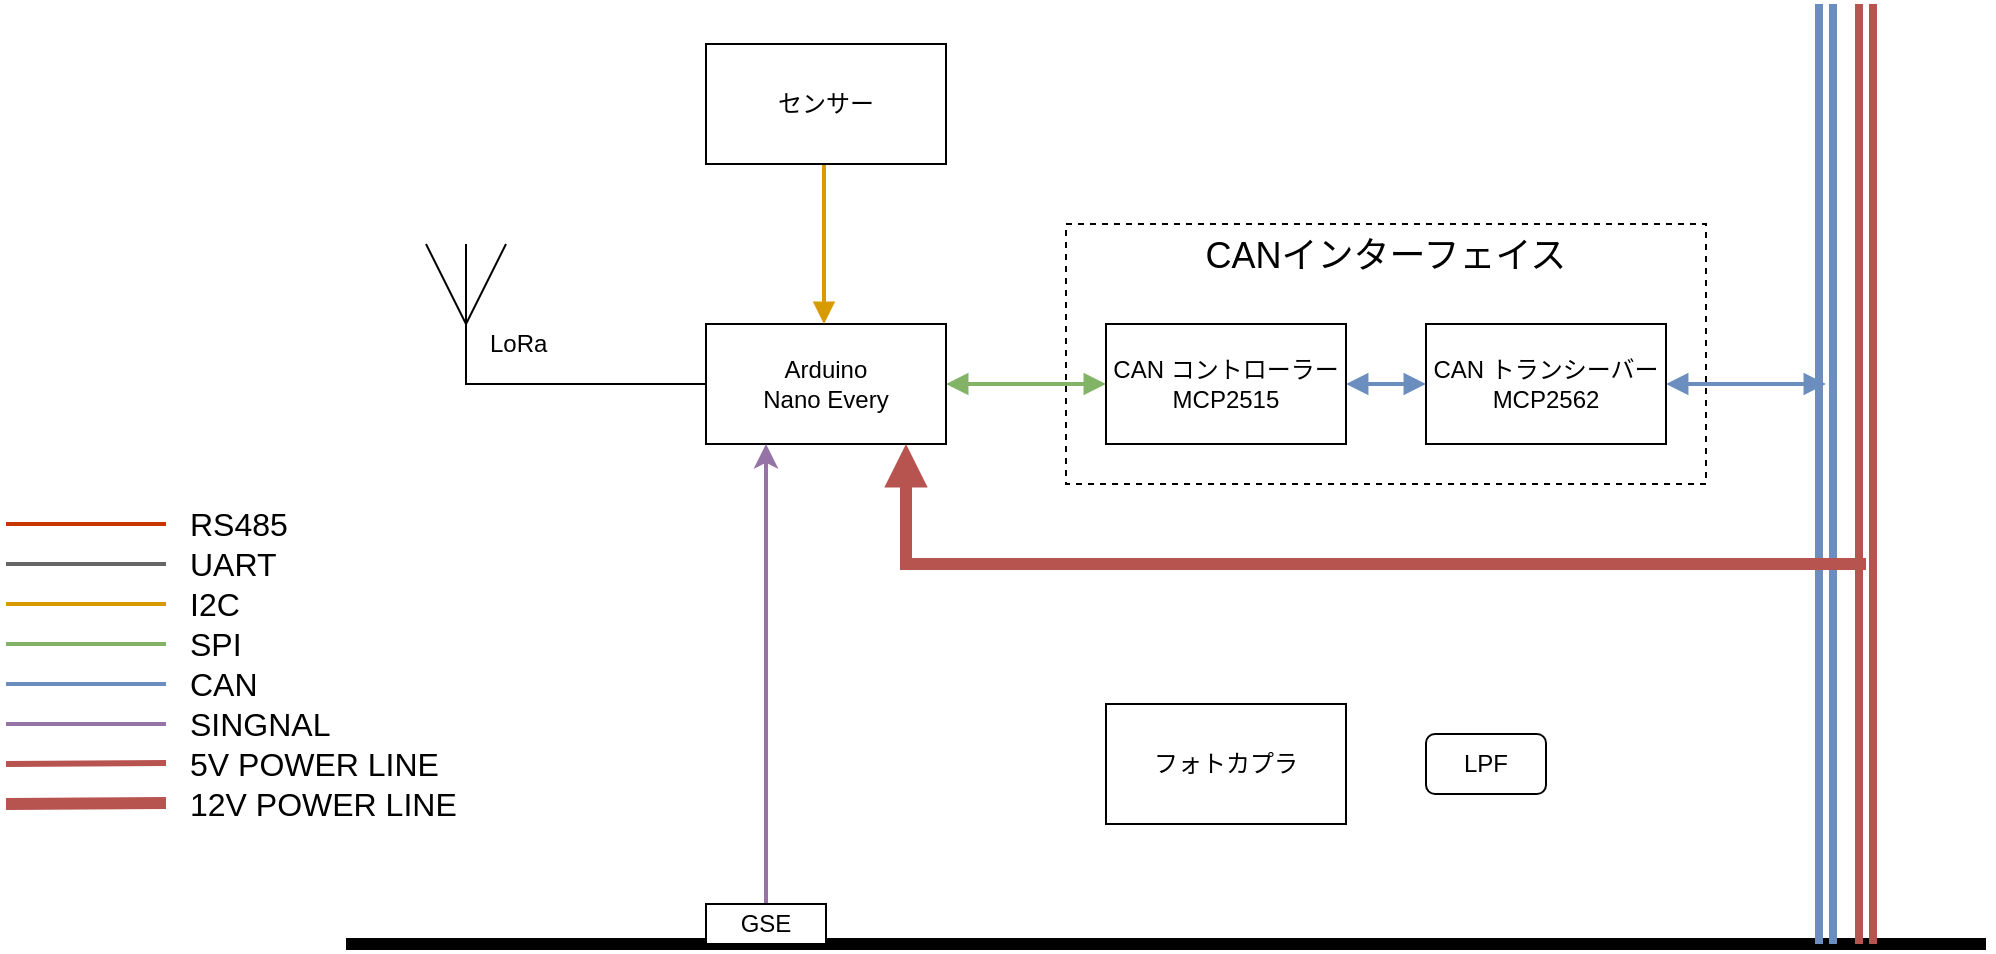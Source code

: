 <mxfile>
    <diagram name="ページ1" id="N4X7iC3FwvP-9spLoHvI">
        <mxGraphModel dx="632" dy="-362" grid="1" gridSize="10" guides="1" tooltips="1" connect="1" arrows="1" fold="1" page="1" pageScale="1" pageWidth="1169" pageHeight="827" math="0" shadow="0">
            <root>
                <mxCell id="0"/>
                <mxCell id="1" parent="0"/>
                <mxCell id="5nWp3kDjjZpovWfEtGyb-13" value="" style="endArrow=none;html=1;rounded=0;strokeWidth=6;" parent="1" edge="1">
                    <mxGeometry width="50" height="50" relative="1" as="geometry">
                        <mxPoint x="340" y="1510" as="sourcePoint"/>
                        <mxPoint x="1160" y="1510" as="targetPoint"/>
                    </mxGeometry>
                </mxCell>
                <mxCell id="5nWp3kDjjZpovWfEtGyb-11" value="" style="rounded=0;whiteSpace=wrap;html=1;dashed=1;" parent="1" vertex="1">
                    <mxGeometry x="700" y="1150" width="320" height="130" as="geometry"/>
                </mxCell>
                <mxCell id="zv-5xnGO9yxqkZcnvnEC-6" value="" style="endArrow=none;html=1;rounded=0;strokeWidth=3;endFill=0;" parent="1" edge="1">
                    <mxGeometry width="50" height="50" relative="1" as="geometry">
                        <mxPoint x="510" y="1180" as="sourcePoint"/>
                        <mxPoint x="510" y="1180" as="targetPoint"/>
                        <Array as="points">
                            <mxPoint x="510" y="1180"/>
                        </Array>
                    </mxGeometry>
                </mxCell>
                <mxCell id="5nWp3kDjjZpovWfEtGyb-10" value="" style="edgeStyle=orthogonalEdgeStyle;rounded=0;orthogonalLoop=1;jettySize=auto;html=1;strokeWidth=2;startArrow=block;startFill=1;endArrow=block;endFill=1;fillColor=#d5e8d4;strokeColor=#82b366;" parent="1" source="5nWp3kDjjZpovWfEtGyb-1" target="5nWp3kDjjZpovWfEtGyb-7" edge="1">
                    <mxGeometry relative="1" as="geometry"/>
                </mxCell>
                <mxCell id="5nWp3kDjjZpovWfEtGyb-1" value="Arduino&lt;br&gt;Nano Every" style="rounded=0;whiteSpace=wrap;html=1;" parent="1" vertex="1">
                    <mxGeometry x="520" y="1200" width="120" height="60" as="geometry"/>
                </mxCell>
                <mxCell id="5nWp3kDjjZpovWfEtGyb-5" value="" style="endArrow=none;html=1;rounded=0;shape=link;fillColor=#dae8fc;strokeColor=#6c8ebf;strokeWidth=4;" parent="1" edge="1">
                    <mxGeometry width="50" height="50" relative="1" as="geometry">
                        <mxPoint x="1080" y="1510" as="sourcePoint"/>
                        <mxPoint x="1080" y="1040" as="targetPoint"/>
                    </mxGeometry>
                </mxCell>
                <mxCell id="5nWp3kDjjZpovWfEtGyb-8" style="edgeStyle=orthogonalEdgeStyle;rounded=0;orthogonalLoop=1;jettySize=auto;html=1;endArrow=block;endFill=1;fillColor=#dae8fc;strokeColor=#6c8ebf;strokeWidth=2;startArrow=block;startFill=1;" parent="1" source="5nWp3kDjjZpovWfEtGyb-6" edge="1">
                    <mxGeometry relative="1" as="geometry">
                        <mxPoint x="1080" y="1230" as="targetPoint"/>
                    </mxGeometry>
                </mxCell>
                <mxCell id="5nWp3kDjjZpovWfEtGyb-6" value="CAN トランシーバー&lt;br&gt;MCP2562" style="rounded=0;whiteSpace=wrap;html=1;" parent="1" vertex="1">
                    <mxGeometry x="880" y="1200" width="120" height="60" as="geometry"/>
                </mxCell>
                <mxCell id="5nWp3kDjjZpovWfEtGyb-9" value="" style="edgeStyle=orthogonalEdgeStyle;rounded=0;orthogonalLoop=1;jettySize=auto;html=1;fillColor=#dae8fc;strokeColor=#6c8ebf;strokeWidth=2;endArrow=block;endFill=1;startArrow=block;startFill=1;" parent="1" source="5nWp3kDjjZpovWfEtGyb-7" target="5nWp3kDjjZpovWfEtGyb-6" edge="1">
                    <mxGeometry relative="1" as="geometry"/>
                </mxCell>
                <mxCell id="5nWp3kDjjZpovWfEtGyb-7" value="CAN コントローラー&lt;br&gt;MCP2515" style="rounded=0;whiteSpace=wrap;html=1;" parent="1" vertex="1">
                    <mxGeometry x="720" y="1200" width="120" height="60" as="geometry"/>
                </mxCell>
                <mxCell id="5nWp3kDjjZpovWfEtGyb-41" style="edgeStyle=orthogonalEdgeStyle;rounded=0;orthogonalLoop=1;jettySize=auto;html=1;entryX=0.25;entryY=1;entryDx=0;entryDy=0;fillColor=#e1d5e7;strokeColor=#9673a6;strokeWidth=2;" parent="1" source="5nWp3kDjjZpovWfEtGyb-14" target="5nWp3kDjjZpovWfEtGyb-1" edge="1">
                    <mxGeometry relative="1" as="geometry"/>
                </mxCell>
                <mxCell id="5nWp3kDjjZpovWfEtGyb-14" value="GSE" style="rounded=0;whiteSpace=wrap;html=1;" parent="1" vertex="1">
                    <mxGeometry x="520" y="1490" width="60" height="20" as="geometry"/>
                </mxCell>
                <mxCell id="5nWp3kDjjZpovWfEtGyb-15" value="LPF" style="rounded=1;whiteSpace=wrap;html=1;" parent="1" vertex="1">
                    <mxGeometry x="880" y="1405" width="60" height="30" as="geometry"/>
                </mxCell>
                <mxCell id="5nWp3kDjjZpovWfEtGyb-16" value="" style="endArrow=none;startArrow=block;html=1;rounded=0;fillColor=#ffe6cc;strokeColor=#d79b00;strokeWidth=2;endFill=0;startFill=1;" parent="1" edge="1">
                    <mxGeometry width="50" height="50" relative="1" as="geometry">
                        <mxPoint x="579" y="1200" as="sourcePoint"/>
                        <mxPoint x="579" y="1120" as="targetPoint"/>
                    </mxGeometry>
                </mxCell>
                <mxCell id="5nWp3kDjjZpovWfEtGyb-17" value="" style="endArrow=none;html=1;rounded=0;strokeWidth=1;" parent="1" edge="1">
                    <mxGeometry width="50" height="50" relative="1" as="geometry">
                        <mxPoint x="400" y="1200" as="sourcePoint"/>
                        <mxPoint x="420" y="1160" as="targetPoint"/>
                    </mxGeometry>
                </mxCell>
                <mxCell id="5nWp3kDjjZpovWfEtGyb-18" value="" style="endArrow=none;startArrow=none;html=1;rounded=0;startFill=0;endFill=0;endSize=6;strokeWidth=1;" parent="1" edge="1">
                    <mxGeometry width="50" height="50" relative="1" as="geometry">
                        <mxPoint x="400" y="1200" as="sourcePoint"/>
                        <mxPoint x="380" y="1160" as="targetPoint"/>
                    </mxGeometry>
                </mxCell>
                <mxCell id="5nWp3kDjjZpovWfEtGyb-19" value="" style="endArrow=none;html=1;rounded=0;exitX=0;exitY=0.5;exitDx=0;exitDy=0;strokeWidth=1;" parent="1" source="5nWp3kDjjZpovWfEtGyb-1" edge="1">
                    <mxGeometry width="50" height="50" relative="1" as="geometry">
                        <mxPoint x="400" y="1260" as="sourcePoint"/>
                        <mxPoint x="400" y="1160" as="targetPoint"/>
                        <Array as="points">
                            <mxPoint x="400" y="1230"/>
                        </Array>
                    </mxGeometry>
                </mxCell>
                <mxCell id="5nWp3kDjjZpovWfEtGyb-20" value="LoRa" style="text;html=1;strokeColor=none;fillColor=none;align=left;verticalAlign=middle;whiteSpace=wrap;rounded=0;" parent="1" vertex="1">
                    <mxGeometry x="410" y="1200" width="80" height="20" as="geometry"/>
                </mxCell>
                <mxCell id="5nWp3kDjjZpovWfEtGyb-23" value="CANインターフェイス" style="text;html=1;strokeColor=none;fillColor=none;align=center;verticalAlign=middle;whiteSpace=wrap;rounded=0;fontSize=18;" parent="1" vertex="1">
                    <mxGeometry x="700" y="1151" width="320" height="30" as="geometry"/>
                </mxCell>
                <mxCell id="5nWp3kDjjZpovWfEtGyb-26" value="" style="endArrow=none;html=1;rounded=0;strokeWidth=2;fillColor=#ffe6cc;strokeColor=#d79b00;" parent="1" edge="1">
                    <mxGeometry width="50" height="50" relative="1" as="geometry">
                        <mxPoint x="170" y="1340" as="sourcePoint"/>
                        <mxPoint x="250" y="1340" as="targetPoint"/>
                    </mxGeometry>
                </mxCell>
                <mxCell id="5nWp3kDjjZpovWfEtGyb-27" value="I2C" style="text;html=1;strokeColor=none;fillColor=none;align=left;verticalAlign=middle;whiteSpace=wrap;rounded=0;fontSize=16;" parent="1" vertex="1">
                    <mxGeometry x="260" y="1330" width="60" height="20" as="geometry"/>
                </mxCell>
                <mxCell id="5nWp3kDjjZpovWfEtGyb-28" value="" style="endArrow=none;html=1;rounded=0;strokeWidth=2;fillColor=#d5e8d4;strokeColor=#82b366;" parent="1" edge="1">
                    <mxGeometry width="50" height="50" relative="1" as="geometry">
                        <mxPoint x="170" y="1360" as="sourcePoint"/>
                        <mxPoint x="250" y="1360" as="targetPoint"/>
                    </mxGeometry>
                </mxCell>
                <mxCell id="5nWp3kDjjZpovWfEtGyb-29" value="SPI" style="text;html=1;strokeColor=none;fillColor=none;align=left;verticalAlign=middle;whiteSpace=wrap;rounded=0;fontSize=16;" parent="1" vertex="1">
                    <mxGeometry x="260" y="1350" width="60" height="20" as="geometry"/>
                </mxCell>
                <mxCell id="5nWp3kDjjZpovWfEtGyb-30" value="" style="endArrow=none;html=1;rounded=0;strokeWidth=2;fillColor=#dae8fc;strokeColor=#6c8ebf;" parent="1" edge="1">
                    <mxGeometry width="50" height="50" relative="1" as="geometry">
                        <mxPoint x="170" y="1380" as="sourcePoint"/>
                        <mxPoint x="250" y="1380" as="targetPoint"/>
                    </mxGeometry>
                </mxCell>
                <mxCell id="5nWp3kDjjZpovWfEtGyb-31" value="CAN" style="text;html=1;strokeColor=none;fillColor=none;align=left;verticalAlign=middle;whiteSpace=wrap;rounded=0;fontSize=16;" parent="1" vertex="1">
                    <mxGeometry x="260" y="1370" width="60" height="20" as="geometry"/>
                </mxCell>
                <mxCell id="5nWp3kDjjZpovWfEtGyb-32" value="" style="endArrow=none;html=1;rounded=0;shape=link;fillColor=#f8cecc;strokeColor=#b85450;strokeWidth=4;" parent="1" edge="1">
                    <mxGeometry width="50" height="50" relative="1" as="geometry">
                        <mxPoint x="1100" y="1510" as="sourcePoint"/>
                        <mxPoint x="1100" y="1040" as="targetPoint"/>
                    </mxGeometry>
                </mxCell>
                <mxCell id="5nWp3kDjjZpovWfEtGyb-33" style="edgeStyle=orthogonalEdgeStyle;rounded=0;orthogonalLoop=1;jettySize=auto;html=1;endArrow=none;endFill=0;fillColor=#f8cecc;strokeColor=#b85450;strokeWidth=6;startArrow=block;startFill=1;" parent="1" edge="1">
                    <mxGeometry relative="1" as="geometry">
                        <mxPoint x="1100" y="1320" as="targetPoint"/>
                        <mxPoint x="620" y="1260" as="sourcePoint"/>
                        <Array as="points">
                            <mxPoint x="620" y="1260"/>
                            <mxPoint x="620" y="1320"/>
                        </Array>
                    </mxGeometry>
                </mxCell>
                <mxCell id="5nWp3kDjjZpovWfEtGyb-34" value="5V POWER LINE" style="text;html=1;strokeColor=none;fillColor=none;align=left;verticalAlign=middle;whiteSpace=wrap;rounded=0;fontSize=16;" parent="1" vertex="1">
                    <mxGeometry x="260" y="1410" width="140" height="20" as="geometry"/>
                </mxCell>
                <mxCell id="5nWp3kDjjZpovWfEtGyb-37" value="" style="endArrow=none;html=1;rounded=0;fillColor=#f8cecc;strokeColor=#b85450;strokeWidth=3;" parent="1" edge="1">
                    <mxGeometry width="50" height="50" relative="1" as="geometry">
                        <mxPoint x="170" y="1420" as="sourcePoint"/>
                        <mxPoint x="250" y="1419.5" as="targetPoint"/>
                    </mxGeometry>
                </mxCell>
                <mxCell id="5nWp3kDjjZpovWfEtGyb-38" value="12V POWER LINE" style="text;html=1;strokeColor=none;fillColor=none;align=left;verticalAlign=middle;whiteSpace=wrap;rounded=0;fontSize=16;" parent="1" vertex="1">
                    <mxGeometry x="260" y="1430" width="140" height="20" as="geometry"/>
                </mxCell>
                <mxCell id="5nWp3kDjjZpovWfEtGyb-39" value="" style="endArrow=none;html=1;rounded=0;fillColor=#f8cecc;strokeColor=#b85450;strokeWidth=6;" parent="1" edge="1">
                    <mxGeometry width="50" height="50" relative="1" as="geometry">
                        <mxPoint x="170" y="1440" as="sourcePoint"/>
                        <mxPoint x="250" y="1439.5" as="targetPoint"/>
                    </mxGeometry>
                </mxCell>
                <mxCell id="5nWp3kDjjZpovWfEtGyb-44" value="フォトカプラ" style="rounded=0;whiteSpace=wrap;html=1;" parent="1" vertex="1">
                    <mxGeometry x="720" y="1390" width="120" height="60" as="geometry"/>
                </mxCell>
                <mxCell id="5nWp3kDjjZpovWfEtGyb-45" value="センサー" style="rounded=0;whiteSpace=wrap;html=1;" parent="1" vertex="1">
                    <mxGeometry x="520" y="1060" width="120" height="60" as="geometry"/>
                </mxCell>
                <mxCell id="5nWp3kDjjZpovWfEtGyb-47" value="" style="endArrow=none;html=1;rounded=0;strokeWidth=2;fillColor=#e1d5e7;strokeColor=#9673a6;" parent="1" edge="1">
                    <mxGeometry width="50" height="50" relative="1" as="geometry">
                        <mxPoint x="170" y="1400" as="sourcePoint"/>
                        <mxPoint x="250" y="1400" as="targetPoint"/>
                    </mxGeometry>
                </mxCell>
                <mxCell id="5nWp3kDjjZpovWfEtGyb-48" value="SINGNAL" style="text;html=1;strokeColor=none;fillColor=none;align=left;verticalAlign=middle;whiteSpace=wrap;rounded=0;fontSize=16;" parent="1" vertex="1">
                    <mxGeometry x="260" y="1390" width="60" height="20" as="geometry"/>
                </mxCell>
                <mxCell id="2" value="" style="endArrow=none;html=1;rounded=0;strokeWidth=2;fillColor=#f5f5f5;strokeColor=#666666;" edge="1" parent="1">
                    <mxGeometry width="50" height="50" relative="1" as="geometry">
                        <mxPoint x="170" y="1320" as="sourcePoint"/>
                        <mxPoint x="250" y="1320" as="targetPoint"/>
                    </mxGeometry>
                </mxCell>
                <mxCell id="3" value="UART" style="text;html=1;strokeColor=none;fillColor=none;align=left;verticalAlign=middle;whiteSpace=wrap;rounded=0;fontSize=16;" vertex="1" parent="1">
                    <mxGeometry x="260" y="1310" width="60" height="20" as="geometry"/>
                </mxCell>
                <mxCell id="4" value="" style="endArrow=none;html=1;rounded=0;strokeWidth=2;fillColor=#fa6800;strokeColor=#C73500;" edge="1" parent="1">
                    <mxGeometry width="50" height="50" relative="1" as="geometry">
                        <mxPoint x="170" y="1300" as="sourcePoint"/>
                        <mxPoint x="250" y="1300" as="targetPoint"/>
                    </mxGeometry>
                </mxCell>
                <mxCell id="5" value="RS485" style="text;html=1;strokeColor=none;fillColor=none;align=left;verticalAlign=middle;whiteSpace=wrap;rounded=0;fontSize=16;" vertex="1" parent="1">
                    <mxGeometry x="260" y="1290" width="60" height="20" as="geometry"/>
                </mxCell>
            </root>
        </mxGraphModel>
    </diagram>
</mxfile>